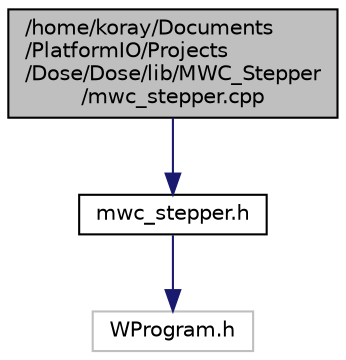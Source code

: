 digraph "/home/koray/Documents/PlatformIO/Projects/Dose/Dose/lib/MWC_Stepper/mwc_stepper.cpp"
{
  edge [fontname="Helvetica",fontsize="10",labelfontname="Helvetica",labelfontsize="10"];
  node [fontname="Helvetica",fontsize="10",shape=record];
  Node0 [label="/home/koray/Documents\l/PlatformIO/Projects\l/Dose/Dose/lib/MWC_Stepper\l/mwc_stepper.cpp",height=0.2,width=0.4,color="black", fillcolor="grey75", style="filled", fontcolor="black"];
  Node0 -> Node1 [color="midnightblue",fontsize="10",style="solid",fontname="Helvetica"];
  Node1 [label="mwc_stepper.h",height=0.2,width=0.4,color="black", fillcolor="white", style="filled",URL="$mwc__stepper_8h.html"];
  Node1 -> Node2 [color="midnightblue",fontsize="10",style="solid",fontname="Helvetica"];
  Node2 [label="WProgram.h",height=0.2,width=0.4,color="grey75", fillcolor="white", style="filled"];
}

